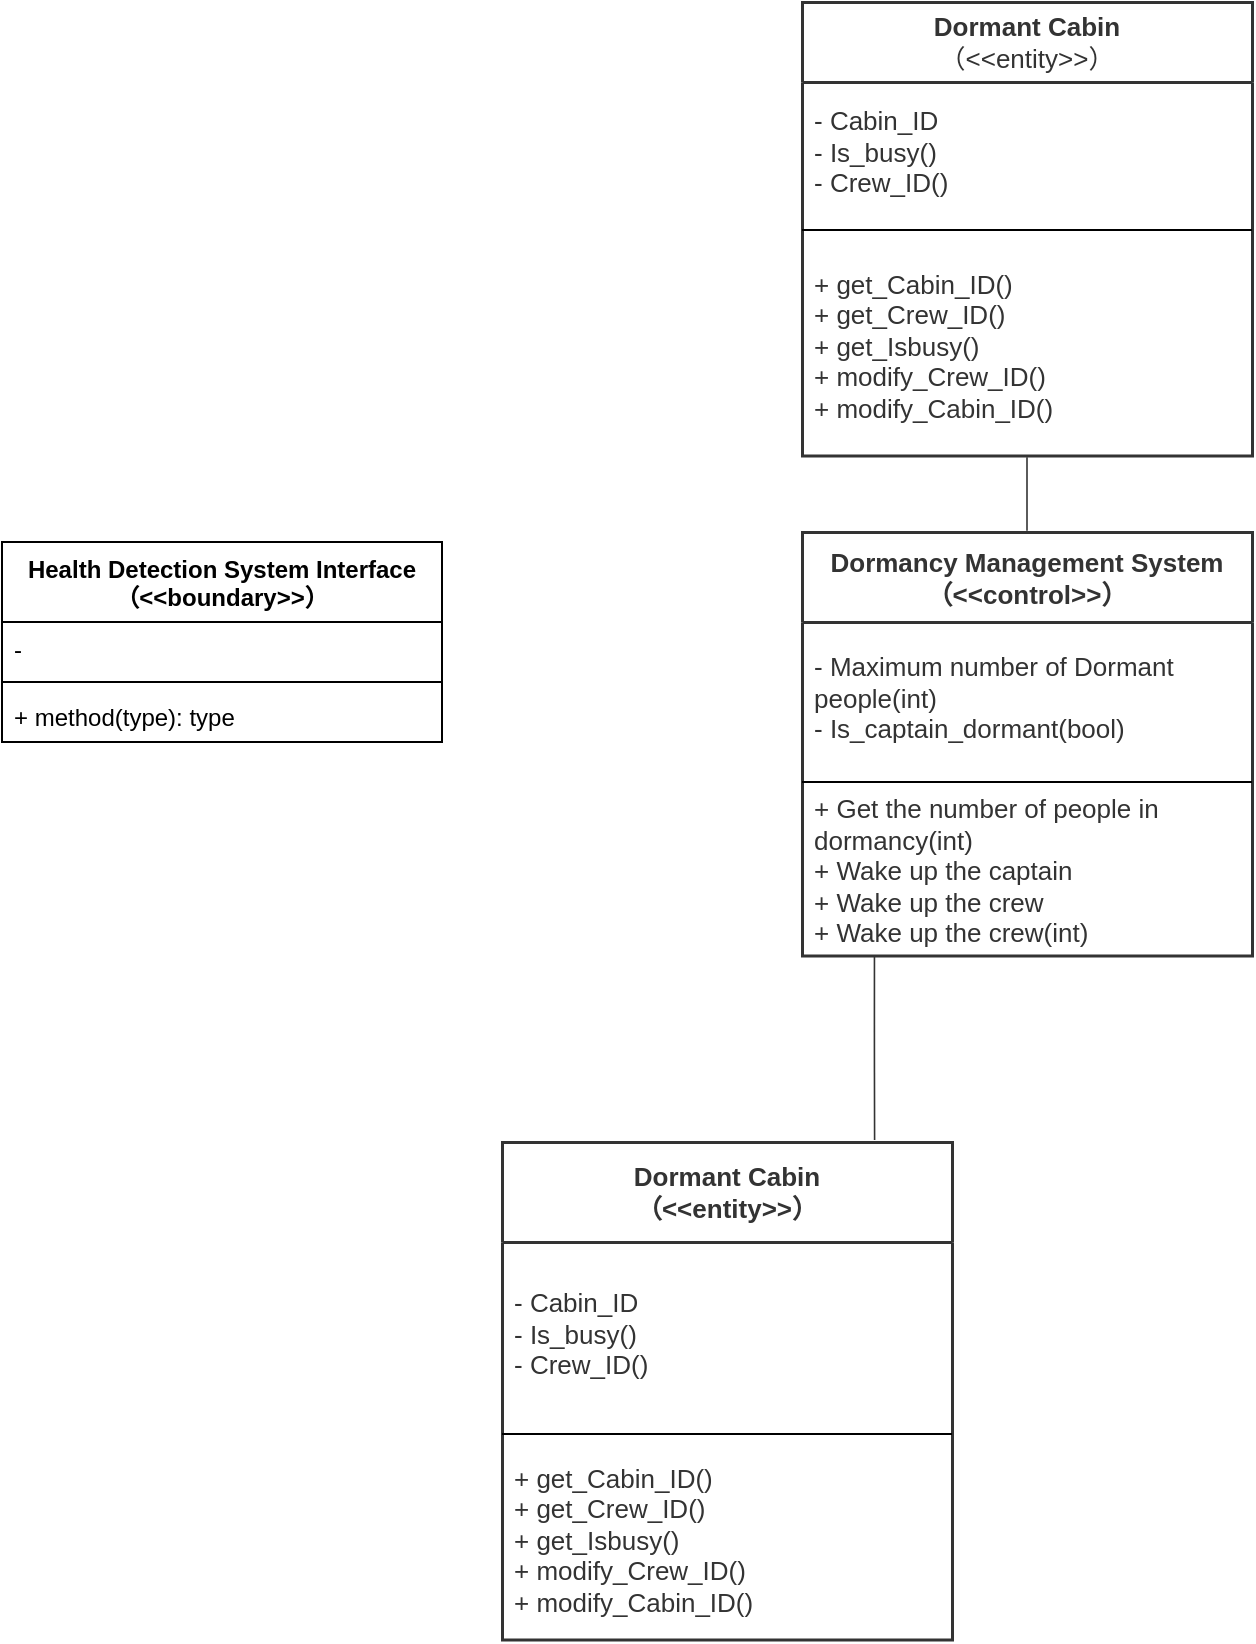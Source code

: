 <mxfile version="14.6.13" type="github">
  <diagram id="C5RBs43oDa-KdzZeNtuy" name="Page-1">
    <mxGraphModel dx="1038" dy="585" grid="1" gridSize="10" guides="1" tooltips="1" connect="1" arrows="1" fold="1" page="1" pageScale="1" pageWidth="827" pageHeight="1169" math="0" shadow="0">
      <root>
        <mxCell id="WIyWlLk6GJQsqaUBKTNV-0" />
        <mxCell id="WIyWlLk6GJQsqaUBKTNV-1" parent="WIyWlLk6GJQsqaUBKTNV-0" />
        <mxCell id="nAnyXluvEoOM_tkXhjVb-0" value="Dormancy Management System（&amp;lt;&amp;lt;control&amp;gt;&amp;gt;）" style="html=1;overflow=block;blockSpacing=1;whiteSpace=wrap;swimlane;childLayout=stackLayout;horizontal=1;horizontalStack=0;resizeParent=1;resizeParentMax=0;resizeLast=0;collapsible=0;fontStyle=0;marginBottom=0;swimlaneFillColor=#ffffff;startSize=45;whiteSpace=wrap;fontSize=13;fontColor=#333333;fontStyle=1;whiteSpace=wrap;align=center;spacing=0;strokeColor=#333333;strokeOpacity=100;strokeWidth=1.5;" parent="WIyWlLk6GJQsqaUBKTNV-1" vertex="1">
          <mxGeometry x="400" y="265" width="225" height="211.75" as="geometry" />
        </mxCell>
        <mxCell id="nAnyXluvEoOM_tkXhjVb-1" value="- Maximum number of Dormant people(int)&#xa;- Is_captain_dormant(bool)" style="part=1;html=1;whiteSpace=wrap;resizeHeight=0;strokeColor=none;fillColor=none;align=left;verticalAlign=middle;spacingLeft=4;spacingRight=4;overflow=hidden;rotatable=0;points=[[0,0.5],[1,0.5]];portConstraint=eastwest;swimlaneFillColor=#ffffff;strokeOpacity=100;whiteSpace=wrap;fontSize=13;fontColor=#333333;" parent="nAnyXluvEoOM_tkXhjVb-0" vertex="1">
          <mxGeometry y="45" width="225" height="76" as="geometry" />
        </mxCell>
        <mxCell id="nAnyXluvEoOM_tkXhjVb-2" value="" style="line;strokeWidth=1;fillColor=none;align=left;verticalAlign=middle;spacingTop=-1;spacingLeft=3;spacingRight=3;rotatable=0;labelPosition=right;points=[];portConstraint=eastwest;" parent="nAnyXluvEoOM_tkXhjVb-0" vertex="1">
          <mxGeometry y="121" width="225" height="8" as="geometry" />
        </mxCell>
        <mxCell id="nAnyXluvEoOM_tkXhjVb-3" value="+ Get the number of people in dormancy(int)&#xa;+ Wake up the captain&#xa;+ Wake up the crew&#xa;+ Wake up the crew(int)&#xa;+ Allocate_cabin()" style="part=1;html=1;whiteSpace=wrap;resizeHeight=0;strokeColor=none;fillColor=none;align=left;verticalAlign=middle;spacingLeft=4;spacingRight=4;overflow=hidden;rotatable=0;points=[[0,0.5],[1,0.5]];portConstraint=eastwest;swimlaneFillColor=#ffffff;strokeOpacity=100;whiteSpace=wrap;fontSize=13;fontColor=#333333;" parent="nAnyXluvEoOM_tkXhjVb-0" vertex="1">
          <mxGeometry y="129" width="225" height="82.75" as="geometry" />
        </mxCell>
        <mxCell id="nAnyXluvEoOM_tkXhjVb-8" value="Dormant Cabin&lt;br&gt;（&amp;lt;&amp;lt;entity&amp;gt;&amp;gt;）" style="html=1;overflow=block;blockSpacing=1;whiteSpace=wrap;swimlane;childLayout=stackLayout;horizontal=1;horizontalStack=0;resizeParent=1;resizeParentMax=0;resizeLast=0;collapsible=0;fontStyle=0;marginBottom=0;swimlaneFillColor=#ffffff;startSize=50;whiteSpace=wrap;fontSize=13;fontColor=#333333;fontStyle=1;whiteSpace=wrap;align=center;spacing=0;strokeColor=#333333;strokeOpacity=100;strokeWidth=1.5;" parent="WIyWlLk6GJQsqaUBKTNV-1" vertex="1">
          <mxGeometry x="250" y="570" width="225" height="248.75" as="geometry" />
        </mxCell>
        <mxCell id="nAnyXluvEoOM_tkXhjVb-9" value="- Cabin_ID&#xa;- Is_busy()&#xa;- Crew_ID()" style="part=1;html=1;whiteSpace=wrap;resizeHeight=0;strokeColor=none;fillColor=none;align=left;verticalAlign=middle;spacingLeft=4;spacingRight=4;overflow=hidden;rotatable=0;points=[[0,0.5],[1,0.5]];portConstraint=eastwest;swimlaneFillColor=#ffffff;strokeOpacity=100;whiteSpace=wrap;fontSize=13;fontColor=#333333;" parent="nAnyXluvEoOM_tkXhjVb-8" vertex="1">
          <mxGeometry y="50" width="225" height="92" as="geometry" />
        </mxCell>
        <mxCell id="nAnyXluvEoOM_tkXhjVb-10" value="" style="line;strokeWidth=1;fillColor=none;align=left;verticalAlign=middle;spacingTop=-1;spacingLeft=3;spacingRight=3;rotatable=0;labelPosition=right;points=[];portConstraint=eastwest;" parent="nAnyXluvEoOM_tkXhjVb-8" vertex="1">
          <mxGeometry y="142" width="225" height="8" as="geometry" />
        </mxCell>
        <mxCell id="nAnyXluvEoOM_tkXhjVb-11" value="+ get_Cabin_ID()&#xa;+ get_Crew_ID()&#xa;+ get_Isbusy()&#xa;+ modify_Crew_ID()&#xa;+ modify_Cabin_ID()" style="part=1;html=1;whiteSpace=wrap;resizeHeight=0;strokeColor=none;fillColor=none;align=left;verticalAlign=middle;spacingLeft=4;spacingRight=4;overflow=hidden;rotatable=0;points=[[0,0.5],[1,0.5]];portConstraint=eastwest;swimlaneFillColor=#ffffff;strokeOpacity=100;whiteSpace=wrap;fontSize=13;fontColor=#333333;" parent="nAnyXluvEoOM_tkXhjVb-8" vertex="1">
          <mxGeometry y="150" width="225" height="98.75" as="geometry" />
        </mxCell>
        <UserObject label="" lucidchartObjectId="2gjDA~KYbzQr" id="nAnyXluvEoOM_tkXhjVb-12">
          <mxCell style="html=1;jettySize=18;whiteSpace=wrap;fontSize=13;strokeColor=#333333;strokeOpacity=100;strokeWidth=0.8;rounded=1;arcSize=24;edgeStyle=orthogonalEdgeStyle;startArrow=none;;endArrow=none;;exitX=0.161;exitY=1.003;exitPerimeter=0;entryX=0.828;entryY=-0.004;entryPerimeter=0;" parent="WIyWlLk6GJQsqaUBKTNV-1" source="nAnyXluvEoOM_tkXhjVb-0" target="nAnyXluvEoOM_tkXhjVb-8" edge="1">
            <mxGeometry width="100" height="100" relative="1" as="geometry">
              <Array as="points" />
            </mxGeometry>
          </mxCell>
        </UserObject>
        <mxCell id="nAnyXluvEoOM_tkXhjVb-13" value="Dormant Cabin&lt;br&gt;&lt;span style=&quot;font-weight: normal&quot;&gt;（&amp;lt;&amp;lt;entity&amp;gt;&amp;gt;）&lt;/span&gt;" style="html=1;overflow=block;blockSpacing=1;whiteSpace=wrap;swimlane;childLayout=stackLayout;horizontal=1;horizontalStack=0;resizeParent=1;resizeParentMax=0;resizeLast=0;collapsible=0;fontStyle=0;marginBottom=0;swimlaneFillColor=#ffffff;startSize=40;whiteSpace=wrap;fontSize=13;fontColor=#333333;fontStyle=1;whiteSpace=wrap;align=center;spacing=0;strokeColor=#333333;strokeOpacity=100;strokeWidth=1.5;" parent="WIyWlLk6GJQsqaUBKTNV-1" vertex="1">
          <mxGeometry x="400" width="225" height="226.75" as="geometry" />
        </mxCell>
        <mxCell id="nAnyXluvEoOM_tkXhjVb-14" value="- Cabin_ID&#xa;- Is_busy()&#xa;- Crew_ID()" style="part=1;html=1;whiteSpace=wrap;resizeHeight=0;strokeColor=none;fillColor=none;align=left;verticalAlign=middle;spacingLeft=4;spacingRight=4;overflow=hidden;rotatable=0;points=[[0,0.5],[1,0.5]];portConstraint=eastwest;swimlaneFillColor=#ffffff;strokeOpacity=100;whiteSpace=wrap;fontSize=13;fontColor=#333333;" parent="nAnyXluvEoOM_tkXhjVb-13" vertex="1">
          <mxGeometry y="40" width="225" height="70" as="geometry" />
        </mxCell>
        <mxCell id="nAnyXluvEoOM_tkXhjVb-15" value="" style="line;strokeWidth=1;fillColor=none;align=left;verticalAlign=middle;spacingTop=-1;spacingLeft=3;spacingRight=3;rotatable=0;labelPosition=right;points=[];portConstraint=eastwest;" parent="nAnyXluvEoOM_tkXhjVb-13" vertex="1">
          <mxGeometry y="110" width="225" height="8" as="geometry" />
        </mxCell>
        <mxCell id="nAnyXluvEoOM_tkXhjVb-16" value="+ get_Cabin_ID()&#xa;+ get_Crew_ID()&#xa;+ get_Isbusy()&#xa;+ modify_Crew_ID()&#xa;+ modify_Cabin_ID()" style="part=1;html=1;whiteSpace=wrap;resizeHeight=0;strokeColor=none;fillColor=none;align=left;verticalAlign=middle;spacingLeft=4;spacingRight=4;overflow=hidden;rotatable=0;points=[[0,0.5],[1,0.5]];portConstraint=eastwest;swimlaneFillColor=#ffffff;strokeOpacity=100;whiteSpace=wrap;fontSize=13;fontColor=#333333;" parent="nAnyXluvEoOM_tkXhjVb-13" vertex="1">
          <mxGeometry y="118" width="225" height="108.75" as="geometry" />
        </mxCell>
        <UserObject label="" lucidchartObjectId="ukjDJAGaEo2P" id="nAnyXluvEoOM_tkXhjVb-17">
          <mxCell style="html=1;jettySize=18;whiteSpace=wrap;fontSize=13;strokeColor=#333333;strokeOpacity=100;strokeWidth=0.8;rounded=1;arcSize=24;edgeStyle=orthogonalEdgeStyle;startArrow=none;;endArrow=none;;exitX=0.5;exitY=1.004;exitPerimeter=0;entryX=0.5;entryY=-0.003;entryPerimeter=0;" parent="WIyWlLk6GJQsqaUBKTNV-1" source="nAnyXluvEoOM_tkXhjVb-13" target="nAnyXluvEoOM_tkXhjVb-0" edge="1">
            <mxGeometry width="100" height="100" relative="1" as="geometry">
              <Array as="points" />
            </mxGeometry>
          </mxCell>
        </UserObject>
        <mxCell id="nAnyXluvEoOM_tkXhjVb-19" value="Health Detection System Interface&#xa;（&lt;&lt;boundary&gt;&gt;）" style="swimlane;fontStyle=1;align=center;verticalAlign=top;childLayout=stackLayout;horizontal=1;startSize=40;horizontalStack=0;resizeParent=1;resizeParentMax=0;resizeLast=0;collapsible=1;marginBottom=0;" parent="WIyWlLk6GJQsqaUBKTNV-1" vertex="1">
          <mxGeometry y="270" width="220" height="100" as="geometry" />
        </mxCell>
        <mxCell id="nAnyXluvEoOM_tkXhjVb-20" value="- " style="text;strokeColor=none;fillColor=none;align=left;verticalAlign=top;spacingLeft=4;spacingRight=4;overflow=hidden;rotatable=0;points=[[0,0.5],[1,0.5]];portConstraint=eastwest;" parent="nAnyXluvEoOM_tkXhjVb-19" vertex="1">
          <mxGeometry y="40" width="220" height="26" as="geometry" />
        </mxCell>
        <mxCell id="nAnyXluvEoOM_tkXhjVb-21" value="" style="line;strokeWidth=1;fillColor=none;align=left;verticalAlign=middle;spacingTop=-1;spacingLeft=3;spacingRight=3;rotatable=0;labelPosition=right;points=[];portConstraint=eastwest;" parent="nAnyXluvEoOM_tkXhjVb-19" vertex="1">
          <mxGeometry y="66" width="220" height="8" as="geometry" />
        </mxCell>
        <mxCell id="nAnyXluvEoOM_tkXhjVb-22" value="+ method(type): type" style="text;strokeColor=none;fillColor=none;align=left;verticalAlign=top;spacingLeft=4;spacingRight=4;overflow=hidden;rotatable=0;points=[[0,0.5],[1,0.5]];portConstraint=eastwest;" parent="nAnyXluvEoOM_tkXhjVb-19" vertex="1">
          <mxGeometry y="74" width="220" height="26" as="geometry" />
        </mxCell>
      </root>
    </mxGraphModel>
  </diagram>
</mxfile>
